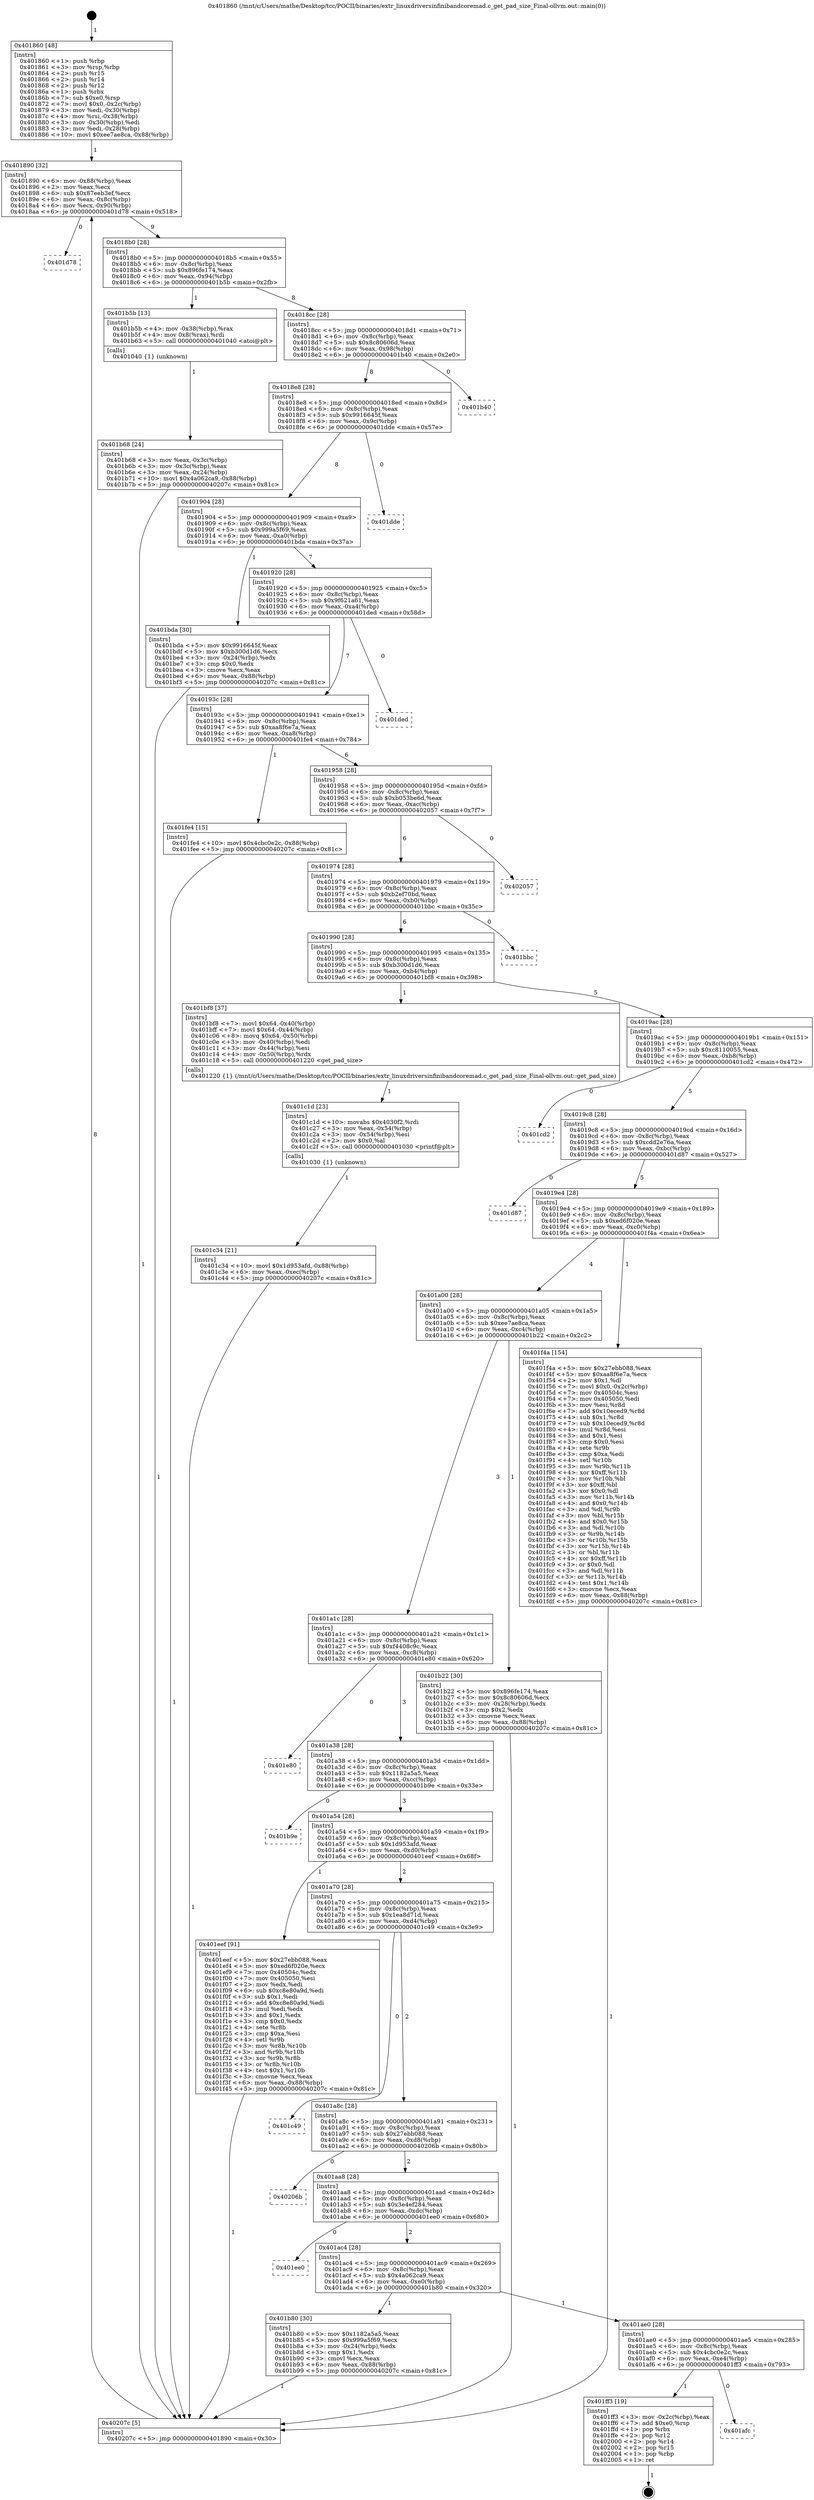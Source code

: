 digraph "0x401860" {
  label = "0x401860 (/mnt/c/Users/mathe/Desktop/tcc/POCII/binaries/extr_linuxdriversinfinibandcoremad.c_get_pad_size_Final-ollvm.out::main(0))"
  labelloc = "t"
  node[shape=record]

  Entry [label="",width=0.3,height=0.3,shape=circle,fillcolor=black,style=filled]
  "0x401890" [label="{
     0x401890 [32]\l
     | [instrs]\l
     &nbsp;&nbsp;0x401890 \<+6\>: mov -0x88(%rbp),%eax\l
     &nbsp;&nbsp;0x401896 \<+2\>: mov %eax,%ecx\l
     &nbsp;&nbsp;0x401898 \<+6\>: sub $0x87eeb3ef,%ecx\l
     &nbsp;&nbsp;0x40189e \<+6\>: mov %eax,-0x8c(%rbp)\l
     &nbsp;&nbsp;0x4018a4 \<+6\>: mov %ecx,-0x90(%rbp)\l
     &nbsp;&nbsp;0x4018aa \<+6\>: je 0000000000401d78 \<main+0x518\>\l
  }"]
  "0x401d78" [label="{
     0x401d78\l
  }", style=dashed]
  "0x4018b0" [label="{
     0x4018b0 [28]\l
     | [instrs]\l
     &nbsp;&nbsp;0x4018b0 \<+5\>: jmp 00000000004018b5 \<main+0x55\>\l
     &nbsp;&nbsp;0x4018b5 \<+6\>: mov -0x8c(%rbp),%eax\l
     &nbsp;&nbsp;0x4018bb \<+5\>: sub $0x896fe174,%eax\l
     &nbsp;&nbsp;0x4018c0 \<+6\>: mov %eax,-0x94(%rbp)\l
     &nbsp;&nbsp;0x4018c6 \<+6\>: je 0000000000401b5b \<main+0x2fb\>\l
  }"]
  Exit [label="",width=0.3,height=0.3,shape=circle,fillcolor=black,style=filled,peripheries=2]
  "0x401b5b" [label="{
     0x401b5b [13]\l
     | [instrs]\l
     &nbsp;&nbsp;0x401b5b \<+4\>: mov -0x38(%rbp),%rax\l
     &nbsp;&nbsp;0x401b5f \<+4\>: mov 0x8(%rax),%rdi\l
     &nbsp;&nbsp;0x401b63 \<+5\>: call 0000000000401040 \<atoi@plt\>\l
     | [calls]\l
     &nbsp;&nbsp;0x401040 \{1\} (unknown)\l
  }"]
  "0x4018cc" [label="{
     0x4018cc [28]\l
     | [instrs]\l
     &nbsp;&nbsp;0x4018cc \<+5\>: jmp 00000000004018d1 \<main+0x71\>\l
     &nbsp;&nbsp;0x4018d1 \<+6\>: mov -0x8c(%rbp),%eax\l
     &nbsp;&nbsp;0x4018d7 \<+5\>: sub $0x8c80606d,%eax\l
     &nbsp;&nbsp;0x4018dc \<+6\>: mov %eax,-0x98(%rbp)\l
     &nbsp;&nbsp;0x4018e2 \<+6\>: je 0000000000401b40 \<main+0x2e0\>\l
  }"]
  "0x401afc" [label="{
     0x401afc\l
  }", style=dashed]
  "0x401b40" [label="{
     0x401b40\l
  }", style=dashed]
  "0x4018e8" [label="{
     0x4018e8 [28]\l
     | [instrs]\l
     &nbsp;&nbsp;0x4018e8 \<+5\>: jmp 00000000004018ed \<main+0x8d\>\l
     &nbsp;&nbsp;0x4018ed \<+6\>: mov -0x8c(%rbp),%eax\l
     &nbsp;&nbsp;0x4018f3 \<+5\>: sub $0x9916645f,%eax\l
     &nbsp;&nbsp;0x4018f8 \<+6\>: mov %eax,-0x9c(%rbp)\l
     &nbsp;&nbsp;0x4018fe \<+6\>: je 0000000000401dde \<main+0x57e\>\l
  }"]
  "0x401ff3" [label="{
     0x401ff3 [19]\l
     | [instrs]\l
     &nbsp;&nbsp;0x401ff3 \<+3\>: mov -0x2c(%rbp),%eax\l
     &nbsp;&nbsp;0x401ff6 \<+7\>: add $0xe0,%rsp\l
     &nbsp;&nbsp;0x401ffd \<+1\>: pop %rbx\l
     &nbsp;&nbsp;0x401ffe \<+2\>: pop %r12\l
     &nbsp;&nbsp;0x402000 \<+2\>: pop %r14\l
     &nbsp;&nbsp;0x402002 \<+2\>: pop %r15\l
     &nbsp;&nbsp;0x402004 \<+1\>: pop %rbp\l
     &nbsp;&nbsp;0x402005 \<+1\>: ret\l
  }"]
  "0x401dde" [label="{
     0x401dde\l
  }", style=dashed]
  "0x401904" [label="{
     0x401904 [28]\l
     | [instrs]\l
     &nbsp;&nbsp;0x401904 \<+5\>: jmp 0000000000401909 \<main+0xa9\>\l
     &nbsp;&nbsp;0x401909 \<+6\>: mov -0x8c(%rbp),%eax\l
     &nbsp;&nbsp;0x40190f \<+5\>: sub $0x999a5f69,%eax\l
     &nbsp;&nbsp;0x401914 \<+6\>: mov %eax,-0xa0(%rbp)\l
     &nbsp;&nbsp;0x40191a \<+6\>: je 0000000000401bda \<main+0x37a\>\l
  }"]
  "0x401c34" [label="{
     0x401c34 [21]\l
     | [instrs]\l
     &nbsp;&nbsp;0x401c34 \<+10\>: movl $0x1d953afd,-0x88(%rbp)\l
     &nbsp;&nbsp;0x401c3e \<+6\>: mov %eax,-0xec(%rbp)\l
     &nbsp;&nbsp;0x401c44 \<+5\>: jmp 000000000040207c \<main+0x81c\>\l
  }"]
  "0x401bda" [label="{
     0x401bda [30]\l
     | [instrs]\l
     &nbsp;&nbsp;0x401bda \<+5\>: mov $0x9916645f,%eax\l
     &nbsp;&nbsp;0x401bdf \<+5\>: mov $0xb300d1d6,%ecx\l
     &nbsp;&nbsp;0x401be4 \<+3\>: mov -0x24(%rbp),%edx\l
     &nbsp;&nbsp;0x401be7 \<+3\>: cmp $0x0,%edx\l
     &nbsp;&nbsp;0x401bea \<+3\>: cmove %ecx,%eax\l
     &nbsp;&nbsp;0x401bed \<+6\>: mov %eax,-0x88(%rbp)\l
     &nbsp;&nbsp;0x401bf3 \<+5\>: jmp 000000000040207c \<main+0x81c\>\l
  }"]
  "0x401920" [label="{
     0x401920 [28]\l
     | [instrs]\l
     &nbsp;&nbsp;0x401920 \<+5\>: jmp 0000000000401925 \<main+0xc5\>\l
     &nbsp;&nbsp;0x401925 \<+6\>: mov -0x8c(%rbp),%eax\l
     &nbsp;&nbsp;0x40192b \<+5\>: sub $0x9f621a61,%eax\l
     &nbsp;&nbsp;0x401930 \<+6\>: mov %eax,-0xa4(%rbp)\l
     &nbsp;&nbsp;0x401936 \<+6\>: je 0000000000401ded \<main+0x58d\>\l
  }"]
  "0x401c1d" [label="{
     0x401c1d [23]\l
     | [instrs]\l
     &nbsp;&nbsp;0x401c1d \<+10\>: movabs $0x4030f2,%rdi\l
     &nbsp;&nbsp;0x401c27 \<+3\>: mov %eax,-0x54(%rbp)\l
     &nbsp;&nbsp;0x401c2a \<+3\>: mov -0x54(%rbp),%esi\l
     &nbsp;&nbsp;0x401c2d \<+2\>: mov $0x0,%al\l
     &nbsp;&nbsp;0x401c2f \<+5\>: call 0000000000401030 \<printf@plt\>\l
     | [calls]\l
     &nbsp;&nbsp;0x401030 \{1\} (unknown)\l
  }"]
  "0x401ded" [label="{
     0x401ded\l
  }", style=dashed]
  "0x40193c" [label="{
     0x40193c [28]\l
     | [instrs]\l
     &nbsp;&nbsp;0x40193c \<+5\>: jmp 0000000000401941 \<main+0xe1\>\l
     &nbsp;&nbsp;0x401941 \<+6\>: mov -0x8c(%rbp),%eax\l
     &nbsp;&nbsp;0x401947 \<+5\>: sub $0xaa8f6e7a,%eax\l
     &nbsp;&nbsp;0x40194c \<+6\>: mov %eax,-0xa8(%rbp)\l
     &nbsp;&nbsp;0x401952 \<+6\>: je 0000000000401fe4 \<main+0x784\>\l
  }"]
  "0x401ae0" [label="{
     0x401ae0 [28]\l
     | [instrs]\l
     &nbsp;&nbsp;0x401ae0 \<+5\>: jmp 0000000000401ae5 \<main+0x285\>\l
     &nbsp;&nbsp;0x401ae5 \<+6\>: mov -0x8c(%rbp),%eax\l
     &nbsp;&nbsp;0x401aeb \<+5\>: sub $0x4cbc0e2c,%eax\l
     &nbsp;&nbsp;0x401af0 \<+6\>: mov %eax,-0xe4(%rbp)\l
     &nbsp;&nbsp;0x401af6 \<+6\>: je 0000000000401ff3 \<main+0x793\>\l
  }"]
  "0x401fe4" [label="{
     0x401fe4 [15]\l
     | [instrs]\l
     &nbsp;&nbsp;0x401fe4 \<+10\>: movl $0x4cbc0e2c,-0x88(%rbp)\l
     &nbsp;&nbsp;0x401fee \<+5\>: jmp 000000000040207c \<main+0x81c\>\l
  }"]
  "0x401958" [label="{
     0x401958 [28]\l
     | [instrs]\l
     &nbsp;&nbsp;0x401958 \<+5\>: jmp 000000000040195d \<main+0xfd\>\l
     &nbsp;&nbsp;0x40195d \<+6\>: mov -0x8c(%rbp),%eax\l
     &nbsp;&nbsp;0x401963 \<+5\>: sub $0xb053be6d,%eax\l
     &nbsp;&nbsp;0x401968 \<+6\>: mov %eax,-0xac(%rbp)\l
     &nbsp;&nbsp;0x40196e \<+6\>: je 0000000000402057 \<main+0x7f7\>\l
  }"]
  "0x401b80" [label="{
     0x401b80 [30]\l
     | [instrs]\l
     &nbsp;&nbsp;0x401b80 \<+5\>: mov $0x1182a5a5,%eax\l
     &nbsp;&nbsp;0x401b85 \<+5\>: mov $0x999a5f69,%ecx\l
     &nbsp;&nbsp;0x401b8a \<+3\>: mov -0x24(%rbp),%edx\l
     &nbsp;&nbsp;0x401b8d \<+3\>: cmp $0x1,%edx\l
     &nbsp;&nbsp;0x401b90 \<+3\>: cmovl %ecx,%eax\l
     &nbsp;&nbsp;0x401b93 \<+6\>: mov %eax,-0x88(%rbp)\l
     &nbsp;&nbsp;0x401b99 \<+5\>: jmp 000000000040207c \<main+0x81c\>\l
  }"]
  "0x402057" [label="{
     0x402057\l
  }", style=dashed]
  "0x401974" [label="{
     0x401974 [28]\l
     | [instrs]\l
     &nbsp;&nbsp;0x401974 \<+5\>: jmp 0000000000401979 \<main+0x119\>\l
     &nbsp;&nbsp;0x401979 \<+6\>: mov -0x8c(%rbp),%eax\l
     &nbsp;&nbsp;0x40197f \<+5\>: sub $0xb2ef70bd,%eax\l
     &nbsp;&nbsp;0x401984 \<+6\>: mov %eax,-0xb0(%rbp)\l
     &nbsp;&nbsp;0x40198a \<+6\>: je 0000000000401bbc \<main+0x35c\>\l
  }"]
  "0x401ac4" [label="{
     0x401ac4 [28]\l
     | [instrs]\l
     &nbsp;&nbsp;0x401ac4 \<+5\>: jmp 0000000000401ac9 \<main+0x269\>\l
     &nbsp;&nbsp;0x401ac9 \<+6\>: mov -0x8c(%rbp),%eax\l
     &nbsp;&nbsp;0x401acf \<+5\>: sub $0x4a062ca9,%eax\l
     &nbsp;&nbsp;0x401ad4 \<+6\>: mov %eax,-0xe0(%rbp)\l
     &nbsp;&nbsp;0x401ada \<+6\>: je 0000000000401b80 \<main+0x320\>\l
  }"]
  "0x401bbc" [label="{
     0x401bbc\l
  }", style=dashed]
  "0x401990" [label="{
     0x401990 [28]\l
     | [instrs]\l
     &nbsp;&nbsp;0x401990 \<+5\>: jmp 0000000000401995 \<main+0x135\>\l
     &nbsp;&nbsp;0x401995 \<+6\>: mov -0x8c(%rbp),%eax\l
     &nbsp;&nbsp;0x40199b \<+5\>: sub $0xb300d1d6,%eax\l
     &nbsp;&nbsp;0x4019a0 \<+6\>: mov %eax,-0xb4(%rbp)\l
     &nbsp;&nbsp;0x4019a6 \<+6\>: je 0000000000401bf8 \<main+0x398\>\l
  }"]
  "0x401ee0" [label="{
     0x401ee0\l
  }", style=dashed]
  "0x401bf8" [label="{
     0x401bf8 [37]\l
     | [instrs]\l
     &nbsp;&nbsp;0x401bf8 \<+7\>: movl $0x64,-0x40(%rbp)\l
     &nbsp;&nbsp;0x401bff \<+7\>: movl $0x64,-0x44(%rbp)\l
     &nbsp;&nbsp;0x401c06 \<+8\>: movq $0x64,-0x50(%rbp)\l
     &nbsp;&nbsp;0x401c0e \<+3\>: mov -0x40(%rbp),%edi\l
     &nbsp;&nbsp;0x401c11 \<+3\>: mov -0x44(%rbp),%esi\l
     &nbsp;&nbsp;0x401c14 \<+4\>: mov -0x50(%rbp),%rdx\l
     &nbsp;&nbsp;0x401c18 \<+5\>: call 0000000000401220 \<get_pad_size\>\l
     | [calls]\l
     &nbsp;&nbsp;0x401220 \{1\} (/mnt/c/Users/mathe/Desktop/tcc/POCII/binaries/extr_linuxdriversinfinibandcoremad.c_get_pad_size_Final-ollvm.out::get_pad_size)\l
  }"]
  "0x4019ac" [label="{
     0x4019ac [28]\l
     | [instrs]\l
     &nbsp;&nbsp;0x4019ac \<+5\>: jmp 00000000004019b1 \<main+0x151\>\l
     &nbsp;&nbsp;0x4019b1 \<+6\>: mov -0x8c(%rbp),%eax\l
     &nbsp;&nbsp;0x4019b7 \<+5\>: sub $0xc8110055,%eax\l
     &nbsp;&nbsp;0x4019bc \<+6\>: mov %eax,-0xb8(%rbp)\l
     &nbsp;&nbsp;0x4019c2 \<+6\>: je 0000000000401cd2 \<main+0x472\>\l
  }"]
  "0x401aa8" [label="{
     0x401aa8 [28]\l
     | [instrs]\l
     &nbsp;&nbsp;0x401aa8 \<+5\>: jmp 0000000000401aad \<main+0x24d\>\l
     &nbsp;&nbsp;0x401aad \<+6\>: mov -0x8c(%rbp),%eax\l
     &nbsp;&nbsp;0x401ab3 \<+5\>: sub $0x3e4ef284,%eax\l
     &nbsp;&nbsp;0x401ab8 \<+6\>: mov %eax,-0xdc(%rbp)\l
     &nbsp;&nbsp;0x401abe \<+6\>: je 0000000000401ee0 \<main+0x680\>\l
  }"]
  "0x401cd2" [label="{
     0x401cd2\l
  }", style=dashed]
  "0x4019c8" [label="{
     0x4019c8 [28]\l
     | [instrs]\l
     &nbsp;&nbsp;0x4019c8 \<+5\>: jmp 00000000004019cd \<main+0x16d\>\l
     &nbsp;&nbsp;0x4019cd \<+6\>: mov -0x8c(%rbp),%eax\l
     &nbsp;&nbsp;0x4019d3 \<+5\>: sub $0xcdd2e76a,%eax\l
     &nbsp;&nbsp;0x4019d8 \<+6\>: mov %eax,-0xbc(%rbp)\l
     &nbsp;&nbsp;0x4019de \<+6\>: je 0000000000401d87 \<main+0x527\>\l
  }"]
  "0x40206b" [label="{
     0x40206b\l
  }", style=dashed]
  "0x401d87" [label="{
     0x401d87\l
  }", style=dashed]
  "0x4019e4" [label="{
     0x4019e4 [28]\l
     | [instrs]\l
     &nbsp;&nbsp;0x4019e4 \<+5\>: jmp 00000000004019e9 \<main+0x189\>\l
     &nbsp;&nbsp;0x4019e9 \<+6\>: mov -0x8c(%rbp),%eax\l
     &nbsp;&nbsp;0x4019ef \<+5\>: sub $0xed6f020e,%eax\l
     &nbsp;&nbsp;0x4019f4 \<+6\>: mov %eax,-0xc0(%rbp)\l
     &nbsp;&nbsp;0x4019fa \<+6\>: je 0000000000401f4a \<main+0x6ea\>\l
  }"]
  "0x401a8c" [label="{
     0x401a8c [28]\l
     | [instrs]\l
     &nbsp;&nbsp;0x401a8c \<+5\>: jmp 0000000000401a91 \<main+0x231\>\l
     &nbsp;&nbsp;0x401a91 \<+6\>: mov -0x8c(%rbp),%eax\l
     &nbsp;&nbsp;0x401a97 \<+5\>: sub $0x27ebb088,%eax\l
     &nbsp;&nbsp;0x401a9c \<+6\>: mov %eax,-0xd8(%rbp)\l
     &nbsp;&nbsp;0x401aa2 \<+6\>: je 000000000040206b \<main+0x80b\>\l
  }"]
  "0x401f4a" [label="{
     0x401f4a [154]\l
     | [instrs]\l
     &nbsp;&nbsp;0x401f4a \<+5\>: mov $0x27ebb088,%eax\l
     &nbsp;&nbsp;0x401f4f \<+5\>: mov $0xaa8f6e7a,%ecx\l
     &nbsp;&nbsp;0x401f54 \<+2\>: mov $0x1,%dl\l
     &nbsp;&nbsp;0x401f56 \<+7\>: movl $0x0,-0x2c(%rbp)\l
     &nbsp;&nbsp;0x401f5d \<+7\>: mov 0x40504c,%esi\l
     &nbsp;&nbsp;0x401f64 \<+7\>: mov 0x405050,%edi\l
     &nbsp;&nbsp;0x401f6b \<+3\>: mov %esi,%r8d\l
     &nbsp;&nbsp;0x401f6e \<+7\>: add $0x10eced9,%r8d\l
     &nbsp;&nbsp;0x401f75 \<+4\>: sub $0x1,%r8d\l
     &nbsp;&nbsp;0x401f79 \<+7\>: sub $0x10eced9,%r8d\l
     &nbsp;&nbsp;0x401f80 \<+4\>: imul %r8d,%esi\l
     &nbsp;&nbsp;0x401f84 \<+3\>: and $0x1,%esi\l
     &nbsp;&nbsp;0x401f87 \<+3\>: cmp $0x0,%esi\l
     &nbsp;&nbsp;0x401f8a \<+4\>: sete %r9b\l
     &nbsp;&nbsp;0x401f8e \<+3\>: cmp $0xa,%edi\l
     &nbsp;&nbsp;0x401f91 \<+4\>: setl %r10b\l
     &nbsp;&nbsp;0x401f95 \<+3\>: mov %r9b,%r11b\l
     &nbsp;&nbsp;0x401f98 \<+4\>: xor $0xff,%r11b\l
     &nbsp;&nbsp;0x401f9c \<+3\>: mov %r10b,%bl\l
     &nbsp;&nbsp;0x401f9f \<+3\>: xor $0xff,%bl\l
     &nbsp;&nbsp;0x401fa2 \<+3\>: xor $0x0,%dl\l
     &nbsp;&nbsp;0x401fa5 \<+3\>: mov %r11b,%r14b\l
     &nbsp;&nbsp;0x401fa8 \<+4\>: and $0x0,%r14b\l
     &nbsp;&nbsp;0x401fac \<+3\>: and %dl,%r9b\l
     &nbsp;&nbsp;0x401faf \<+3\>: mov %bl,%r15b\l
     &nbsp;&nbsp;0x401fb2 \<+4\>: and $0x0,%r15b\l
     &nbsp;&nbsp;0x401fb6 \<+3\>: and %dl,%r10b\l
     &nbsp;&nbsp;0x401fb9 \<+3\>: or %r9b,%r14b\l
     &nbsp;&nbsp;0x401fbc \<+3\>: or %r10b,%r15b\l
     &nbsp;&nbsp;0x401fbf \<+3\>: xor %r15b,%r14b\l
     &nbsp;&nbsp;0x401fc2 \<+3\>: or %bl,%r11b\l
     &nbsp;&nbsp;0x401fc5 \<+4\>: xor $0xff,%r11b\l
     &nbsp;&nbsp;0x401fc9 \<+3\>: or $0x0,%dl\l
     &nbsp;&nbsp;0x401fcc \<+3\>: and %dl,%r11b\l
     &nbsp;&nbsp;0x401fcf \<+3\>: or %r11b,%r14b\l
     &nbsp;&nbsp;0x401fd2 \<+4\>: test $0x1,%r14b\l
     &nbsp;&nbsp;0x401fd6 \<+3\>: cmovne %ecx,%eax\l
     &nbsp;&nbsp;0x401fd9 \<+6\>: mov %eax,-0x88(%rbp)\l
     &nbsp;&nbsp;0x401fdf \<+5\>: jmp 000000000040207c \<main+0x81c\>\l
  }"]
  "0x401a00" [label="{
     0x401a00 [28]\l
     | [instrs]\l
     &nbsp;&nbsp;0x401a00 \<+5\>: jmp 0000000000401a05 \<main+0x1a5\>\l
     &nbsp;&nbsp;0x401a05 \<+6\>: mov -0x8c(%rbp),%eax\l
     &nbsp;&nbsp;0x401a0b \<+5\>: sub $0xee7ae8ca,%eax\l
     &nbsp;&nbsp;0x401a10 \<+6\>: mov %eax,-0xc4(%rbp)\l
     &nbsp;&nbsp;0x401a16 \<+6\>: je 0000000000401b22 \<main+0x2c2\>\l
  }"]
  "0x401c49" [label="{
     0x401c49\l
  }", style=dashed]
  "0x401b22" [label="{
     0x401b22 [30]\l
     | [instrs]\l
     &nbsp;&nbsp;0x401b22 \<+5\>: mov $0x896fe174,%eax\l
     &nbsp;&nbsp;0x401b27 \<+5\>: mov $0x8c80606d,%ecx\l
     &nbsp;&nbsp;0x401b2c \<+3\>: mov -0x28(%rbp),%edx\l
     &nbsp;&nbsp;0x401b2f \<+3\>: cmp $0x2,%edx\l
     &nbsp;&nbsp;0x401b32 \<+3\>: cmovne %ecx,%eax\l
     &nbsp;&nbsp;0x401b35 \<+6\>: mov %eax,-0x88(%rbp)\l
     &nbsp;&nbsp;0x401b3b \<+5\>: jmp 000000000040207c \<main+0x81c\>\l
  }"]
  "0x401a1c" [label="{
     0x401a1c [28]\l
     | [instrs]\l
     &nbsp;&nbsp;0x401a1c \<+5\>: jmp 0000000000401a21 \<main+0x1c1\>\l
     &nbsp;&nbsp;0x401a21 \<+6\>: mov -0x8c(%rbp),%eax\l
     &nbsp;&nbsp;0x401a27 \<+5\>: sub $0xf4408c9c,%eax\l
     &nbsp;&nbsp;0x401a2c \<+6\>: mov %eax,-0xc8(%rbp)\l
     &nbsp;&nbsp;0x401a32 \<+6\>: je 0000000000401e80 \<main+0x620\>\l
  }"]
  "0x40207c" [label="{
     0x40207c [5]\l
     | [instrs]\l
     &nbsp;&nbsp;0x40207c \<+5\>: jmp 0000000000401890 \<main+0x30\>\l
  }"]
  "0x401860" [label="{
     0x401860 [48]\l
     | [instrs]\l
     &nbsp;&nbsp;0x401860 \<+1\>: push %rbp\l
     &nbsp;&nbsp;0x401861 \<+3\>: mov %rsp,%rbp\l
     &nbsp;&nbsp;0x401864 \<+2\>: push %r15\l
     &nbsp;&nbsp;0x401866 \<+2\>: push %r14\l
     &nbsp;&nbsp;0x401868 \<+2\>: push %r12\l
     &nbsp;&nbsp;0x40186a \<+1\>: push %rbx\l
     &nbsp;&nbsp;0x40186b \<+7\>: sub $0xe0,%rsp\l
     &nbsp;&nbsp;0x401872 \<+7\>: movl $0x0,-0x2c(%rbp)\l
     &nbsp;&nbsp;0x401879 \<+3\>: mov %edi,-0x30(%rbp)\l
     &nbsp;&nbsp;0x40187c \<+4\>: mov %rsi,-0x38(%rbp)\l
     &nbsp;&nbsp;0x401880 \<+3\>: mov -0x30(%rbp),%edi\l
     &nbsp;&nbsp;0x401883 \<+3\>: mov %edi,-0x28(%rbp)\l
     &nbsp;&nbsp;0x401886 \<+10\>: movl $0xee7ae8ca,-0x88(%rbp)\l
  }"]
  "0x401b68" [label="{
     0x401b68 [24]\l
     | [instrs]\l
     &nbsp;&nbsp;0x401b68 \<+3\>: mov %eax,-0x3c(%rbp)\l
     &nbsp;&nbsp;0x401b6b \<+3\>: mov -0x3c(%rbp),%eax\l
     &nbsp;&nbsp;0x401b6e \<+3\>: mov %eax,-0x24(%rbp)\l
     &nbsp;&nbsp;0x401b71 \<+10\>: movl $0x4a062ca9,-0x88(%rbp)\l
     &nbsp;&nbsp;0x401b7b \<+5\>: jmp 000000000040207c \<main+0x81c\>\l
  }"]
  "0x401a70" [label="{
     0x401a70 [28]\l
     | [instrs]\l
     &nbsp;&nbsp;0x401a70 \<+5\>: jmp 0000000000401a75 \<main+0x215\>\l
     &nbsp;&nbsp;0x401a75 \<+6\>: mov -0x8c(%rbp),%eax\l
     &nbsp;&nbsp;0x401a7b \<+5\>: sub $0x1ea8d71d,%eax\l
     &nbsp;&nbsp;0x401a80 \<+6\>: mov %eax,-0xd4(%rbp)\l
     &nbsp;&nbsp;0x401a86 \<+6\>: je 0000000000401c49 \<main+0x3e9\>\l
  }"]
  "0x401e80" [label="{
     0x401e80\l
  }", style=dashed]
  "0x401a38" [label="{
     0x401a38 [28]\l
     | [instrs]\l
     &nbsp;&nbsp;0x401a38 \<+5\>: jmp 0000000000401a3d \<main+0x1dd\>\l
     &nbsp;&nbsp;0x401a3d \<+6\>: mov -0x8c(%rbp),%eax\l
     &nbsp;&nbsp;0x401a43 \<+5\>: sub $0x1182a5a5,%eax\l
     &nbsp;&nbsp;0x401a48 \<+6\>: mov %eax,-0xcc(%rbp)\l
     &nbsp;&nbsp;0x401a4e \<+6\>: je 0000000000401b9e \<main+0x33e\>\l
  }"]
  "0x401eef" [label="{
     0x401eef [91]\l
     | [instrs]\l
     &nbsp;&nbsp;0x401eef \<+5\>: mov $0x27ebb088,%eax\l
     &nbsp;&nbsp;0x401ef4 \<+5\>: mov $0xed6f020e,%ecx\l
     &nbsp;&nbsp;0x401ef9 \<+7\>: mov 0x40504c,%edx\l
     &nbsp;&nbsp;0x401f00 \<+7\>: mov 0x405050,%esi\l
     &nbsp;&nbsp;0x401f07 \<+2\>: mov %edx,%edi\l
     &nbsp;&nbsp;0x401f09 \<+6\>: sub $0xc8e80a9d,%edi\l
     &nbsp;&nbsp;0x401f0f \<+3\>: sub $0x1,%edi\l
     &nbsp;&nbsp;0x401f12 \<+6\>: add $0xc8e80a9d,%edi\l
     &nbsp;&nbsp;0x401f18 \<+3\>: imul %edi,%edx\l
     &nbsp;&nbsp;0x401f1b \<+3\>: and $0x1,%edx\l
     &nbsp;&nbsp;0x401f1e \<+3\>: cmp $0x0,%edx\l
     &nbsp;&nbsp;0x401f21 \<+4\>: sete %r8b\l
     &nbsp;&nbsp;0x401f25 \<+3\>: cmp $0xa,%esi\l
     &nbsp;&nbsp;0x401f28 \<+4\>: setl %r9b\l
     &nbsp;&nbsp;0x401f2c \<+3\>: mov %r8b,%r10b\l
     &nbsp;&nbsp;0x401f2f \<+3\>: and %r9b,%r10b\l
     &nbsp;&nbsp;0x401f32 \<+3\>: xor %r9b,%r8b\l
     &nbsp;&nbsp;0x401f35 \<+3\>: or %r8b,%r10b\l
     &nbsp;&nbsp;0x401f38 \<+4\>: test $0x1,%r10b\l
     &nbsp;&nbsp;0x401f3c \<+3\>: cmovne %ecx,%eax\l
     &nbsp;&nbsp;0x401f3f \<+6\>: mov %eax,-0x88(%rbp)\l
     &nbsp;&nbsp;0x401f45 \<+5\>: jmp 000000000040207c \<main+0x81c\>\l
  }"]
  "0x401b9e" [label="{
     0x401b9e\l
  }", style=dashed]
  "0x401a54" [label="{
     0x401a54 [28]\l
     | [instrs]\l
     &nbsp;&nbsp;0x401a54 \<+5\>: jmp 0000000000401a59 \<main+0x1f9\>\l
     &nbsp;&nbsp;0x401a59 \<+6\>: mov -0x8c(%rbp),%eax\l
     &nbsp;&nbsp;0x401a5f \<+5\>: sub $0x1d953afd,%eax\l
     &nbsp;&nbsp;0x401a64 \<+6\>: mov %eax,-0xd0(%rbp)\l
     &nbsp;&nbsp;0x401a6a \<+6\>: je 0000000000401eef \<main+0x68f\>\l
  }"]
  Entry -> "0x401860" [label=" 1"]
  "0x401890" -> "0x401d78" [label=" 0"]
  "0x401890" -> "0x4018b0" [label=" 9"]
  "0x401ff3" -> Exit [label=" 1"]
  "0x4018b0" -> "0x401b5b" [label=" 1"]
  "0x4018b0" -> "0x4018cc" [label=" 8"]
  "0x401ae0" -> "0x401afc" [label=" 0"]
  "0x4018cc" -> "0x401b40" [label=" 0"]
  "0x4018cc" -> "0x4018e8" [label=" 8"]
  "0x401ae0" -> "0x401ff3" [label=" 1"]
  "0x4018e8" -> "0x401dde" [label=" 0"]
  "0x4018e8" -> "0x401904" [label=" 8"]
  "0x401fe4" -> "0x40207c" [label=" 1"]
  "0x401904" -> "0x401bda" [label=" 1"]
  "0x401904" -> "0x401920" [label=" 7"]
  "0x401f4a" -> "0x40207c" [label=" 1"]
  "0x401920" -> "0x401ded" [label=" 0"]
  "0x401920" -> "0x40193c" [label=" 7"]
  "0x401eef" -> "0x40207c" [label=" 1"]
  "0x40193c" -> "0x401fe4" [label=" 1"]
  "0x40193c" -> "0x401958" [label=" 6"]
  "0x401c34" -> "0x40207c" [label=" 1"]
  "0x401958" -> "0x402057" [label=" 0"]
  "0x401958" -> "0x401974" [label=" 6"]
  "0x401c1d" -> "0x401c34" [label=" 1"]
  "0x401974" -> "0x401bbc" [label=" 0"]
  "0x401974" -> "0x401990" [label=" 6"]
  "0x401bda" -> "0x40207c" [label=" 1"]
  "0x401990" -> "0x401bf8" [label=" 1"]
  "0x401990" -> "0x4019ac" [label=" 5"]
  "0x401b80" -> "0x40207c" [label=" 1"]
  "0x4019ac" -> "0x401cd2" [label=" 0"]
  "0x4019ac" -> "0x4019c8" [label=" 5"]
  "0x401ac4" -> "0x401b80" [label=" 1"]
  "0x4019c8" -> "0x401d87" [label=" 0"]
  "0x4019c8" -> "0x4019e4" [label=" 5"]
  "0x401bf8" -> "0x401c1d" [label=" 1"]
  "0x4019e4" -> "0x401f4a" [label=" 1"]
  "0x4019e4" -> "0x401a00" [label=" 4"]
  "0x401aa8" -> "0x401ee0" [label=" 0"]
  "0x401a00" -> "0x401b22" [label=" 1"]
  "0x401a00" -> "0x401a1c" [label=" 3"]
  "0x401b22" -> "0x40207c" [label=" 1"]
  "0x401860" -> "0x401890" [label=" 1"]
  "0x40207c" -> "0x401890" [label=" 8"]
  "0x401b5b" -> "0x401b68" [label=" 1"]
  "0x401b68" -> "0x40207c" [label=" 1"]
  "0x401ac4" -> "0x401ae0" [label=" 1"]
  "0x401a1c" -> "0x401e80" [label=" 0"]
  "0x401a1c" -> "0x401a38" [label=" 3"]
  "0x401a8c" -> "0x40206b" [label=" 0"]
  "0x401a38" -> "0x401b9e" [label=" 0"]
  "0x401a38" -> "0x401a54" [label=" 3"]
  "0x401aa8" -> "0x401ac4" [label=" 2"]
  "0x401a54" -> "0x401eef" [label=" 1"]
  "0x401a54" -> "0x401a70" [label=" 2"]
  "0x401a8c" -> "0x401aa8" [label=" 2"]
  "0x401a70" -> "0x401c49" [label=" 0"]
  "0x401a70" -> "0x401a8c" [label=" 2"]
}
